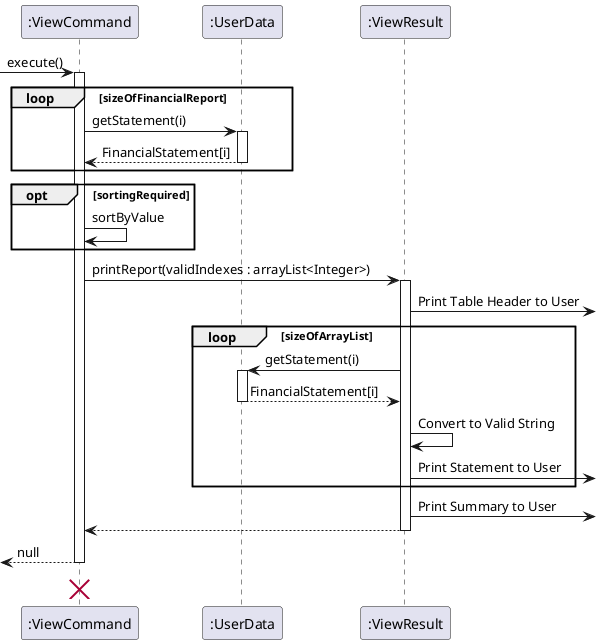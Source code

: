 @startuml
participant ":ViewCommand" as ViewCommand
participant ":UserData" as UserData
participant ":ViewResult" as ViewResult

[-> ViewCommand : execute()
activate ViewCommand

loop sizeOfFinancialReport
    ViewCommand -> UserData : getStatement(i)
    activate UserData
    UserData --> ViewCommand: FinancialStatement[i]
    deactivate UserData
    end
        opt sortingRequired
        ViewCommand -> ViewCommand : sortByValue
    end

    ViewCommand -> ViewResult : printReport(validIndexes : arrayList<Integer>)
    activate ViewResult

ViewResult ->] : Print Table Header to User
loop sizeOfArrayList
    ViewResult -> UserData : getStatement(i)
    activate UserData
    UserData --> ViewResult: FinancialStatement[i]
    deactivate UserData
    ViewResult -> ViewResult : Convert to Valid String
    ViewResult ->] : Print Statement to User
    end
    ViewResult ->] : Print Summary to User
    ViewResult --> ViewCommand
    deactivate ViewResult

ViewCommand -->[ : null
deactivate ViewCommand
ViewCommand <-[hidden]- ViewCommand
'Hidden arrow to position the destroy marker below the end of the activation bar.
destroy ViewCommand
@enduml